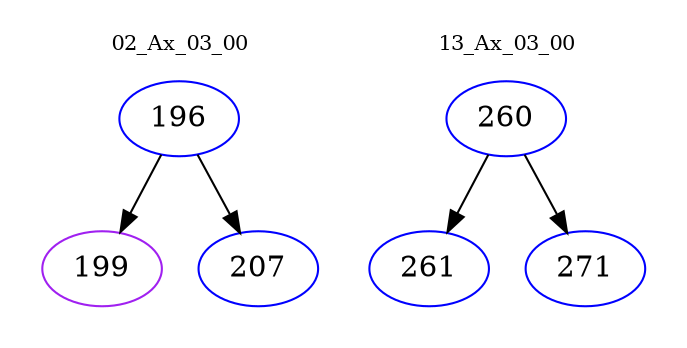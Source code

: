 digraph{
subgraph cluster_0 {
color = white
label = "02_Ax_03_00";
fontsize=10;
T0_196 [label="196", color="blue"]
T0_196 -> T0_199 [color="black"]
T0_199 [label="199", color="purple"]
T0_196 -> T0_207 [color="black"]
T0_207 [label="207", color="blue"]
}
subgraph cluster_1 {
color = white
label = "13_Ax_03_00";
fontsize=10;
T1_260 [label="260", color="blue"]
T1_260 -> T1_261 [color="black"]
T1_261 [label="261", color="blue"]
T1_260 -> T1_271 [color="black"]
T1_271 [label="271", color="blue"]
}
}
